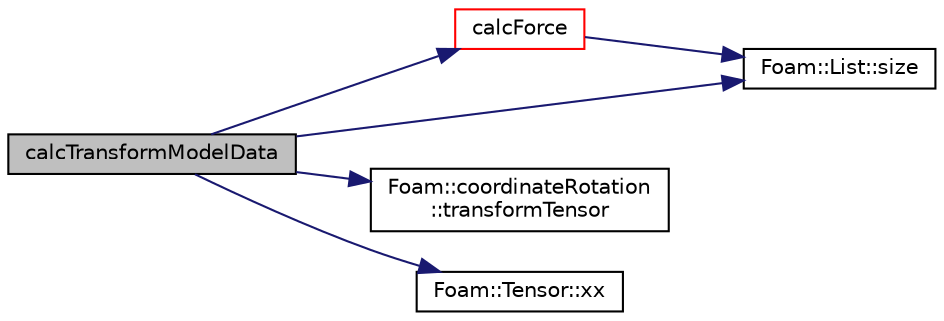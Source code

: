 digraph "calcTransformModelData"
{
  bgcolor="transparent";
  edge [fontname="Helvetica",fontsize="10",labelfontname="Helvetica",labelfontsize="10"];
  node [fontname="Helvetica",fontsize="10",shape=record];
  rankdir="LR";
  Node1 [label="calcTransformModelData",height=0.2,width=0.4,color="black", fillcolor="grey75", style="filled", fontcolor="black"];
  Node1 -> Node2 [color="midnightblue",fontsize="10",style="solid",fontname="Helvetica"];
  Node2 [label="calcForce",height=0.2,width=0.4,color="red",URL="$a00500.html#ae4329e47b78abbd4608e91bcf47b9038",tooltip="Calculate the porosity force. "];
  Node2 -> Node3 [color="midnightblue",fontsize="10",style="solid",fontname="Helvetica"];
  Node3 [label="Foam::List::size",height=0.2,width=0.4,color="black",URL="$a01364.html#a8a5f6fa29bd4b500caf186f60245b384",tooltip="Override size to be inconsistent with allocated storage. "];
  Node1 -> Node3 [color="midnightblue",fontsize="10",style="solid",fontname="Helvetica"];
  Node1 -> Node4 [color="midnightblue",fontsize="10",style="solid",fontname="Helvetica"];
  Node4 [label="Foam::coordinateRotation\l::transformTensor",height=0.2,width=0.4,color="black",URL="$a00404.html#aae0073e979a6dd73d7415675854fa9e4",tooltip="Transform tensor field using transformation tensorField. "];
  Node1 -> Node5 [color="midnightblue",fontsize="10",style="solid",fontname="Helvetica"];
  Node5 [label="Foam::Tensor::xx",height=0.2,width=0.4,color="black",URL="$a02565.html#adefeff2f0e457c0e62a5e9d1292e3569"];
}
